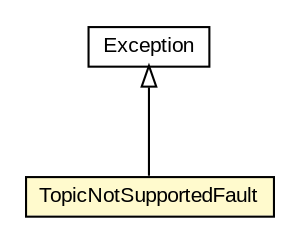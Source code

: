 #!/usr/local/bin/dot
#
# Class diagram 
# Generated by UMLGraph version R5_6-24-gf6e263 (http://www.umlgraph.org/)
#

digraph G {
	edge [fontname="arial",fontsize=10,labelfontname="arial",labelfontsize=10];
	node [fontname="arial",fontsize=10,shape=plaintext];
	nodesep=0.25;
	ranksep=0.5;
	// org.oasis_open.docs.wsn.brw_2.TopicNotSupportedFault
	c1209442 [label=<<table title="org.oasis_open.docs.wsn.brw_2.TopicNotSupportedFault" border="0" cellborder="1" cellspacing="0" cellpadding="2" port="p" bgcolor="lemonChiffon" href="./TopicNotSupportedFault.html">
		<tr><td><table border="0" cellspacing="0" cellpadding="1">
<tr><td align="center" balign="center"> TopicNotSupportedFault </td></tr>
		</table></td></tr>
		</table>>, URL="./TopicNotSupportedFault.html", fontname="arial", fontcolor="black", fontsize=10.0];
	//org.oasis_open.docs.wsn.brw_2.TopicNotSupportedFault extends java.lang.Exception
	c1210566:p -> c1209442:p [dir=back,arrowtail=empty];
	// java.lang.Exception
	c1210566 [label=<<table title="java.lang.Exception" border="0" cellborder="1" cellspacing="0" cellpadding="2" port="p" href="http://java.sun.com/j2se/1.4.2/docs/api/java/lang/Exception.html">
		<tr><td><table border="0" cellspacing="0" cellpadding="1">
<tr><td align="center" balign="center"> Exception </td></tr>
		</table></td></tr>
		</table>>, URL="http://java.sun.com/j2se/1.4.2/docs/api/java/lang/Exception.html", fontname="arial", fontcolor="black", fontsize=10.0];
}

